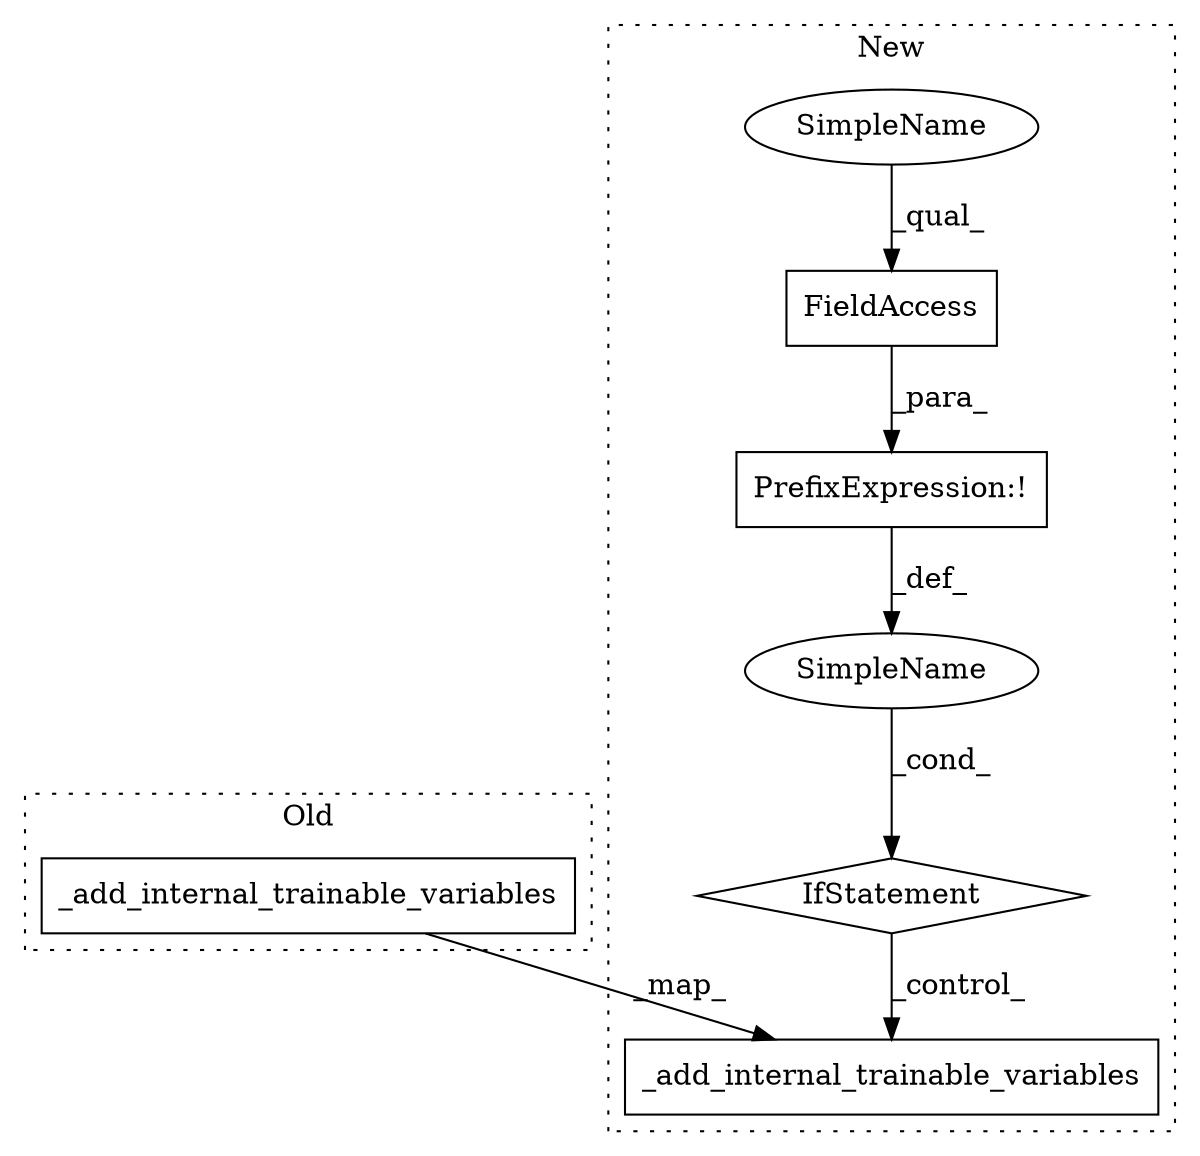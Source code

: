 digraph G {
subgraph cluster0 {
1 [label="_add_internal_trainable_variables" a="32" s="4179" l="35" shape="box"];
label = "Old";
style="dotted";
}
subgraph cluster1 {
2 [label="_add_internal_trainable_variables" a="32" s="3320" l="35" shape="box"];
3 [label="PrefixExpression:!" a="38" s="3293" l="1" shape="box"];
4 [label="SimpleName" a="42" s="" l="" shape="ellipse"];
5 [label="IfStatement" a="25" s="3289,3305" l="4,2" shape="diamond"];
6 [label="FieldAccess" a="22" s="3294" l="11" shape="box"];
7 [label="SimpleName" a="42" s="3294" l="4" shape="ellipse"];
label = "New";
style="dotted";
}
1 -> 2 [label="_map_"];
3 -> 4 [label="_def_"];
4 -> 5 [label="_cond_"];
5 -> 2 [label="_control_"];
6 -> 3 [label="_para_"];
7 -> 6 [label="_qual_"];
}